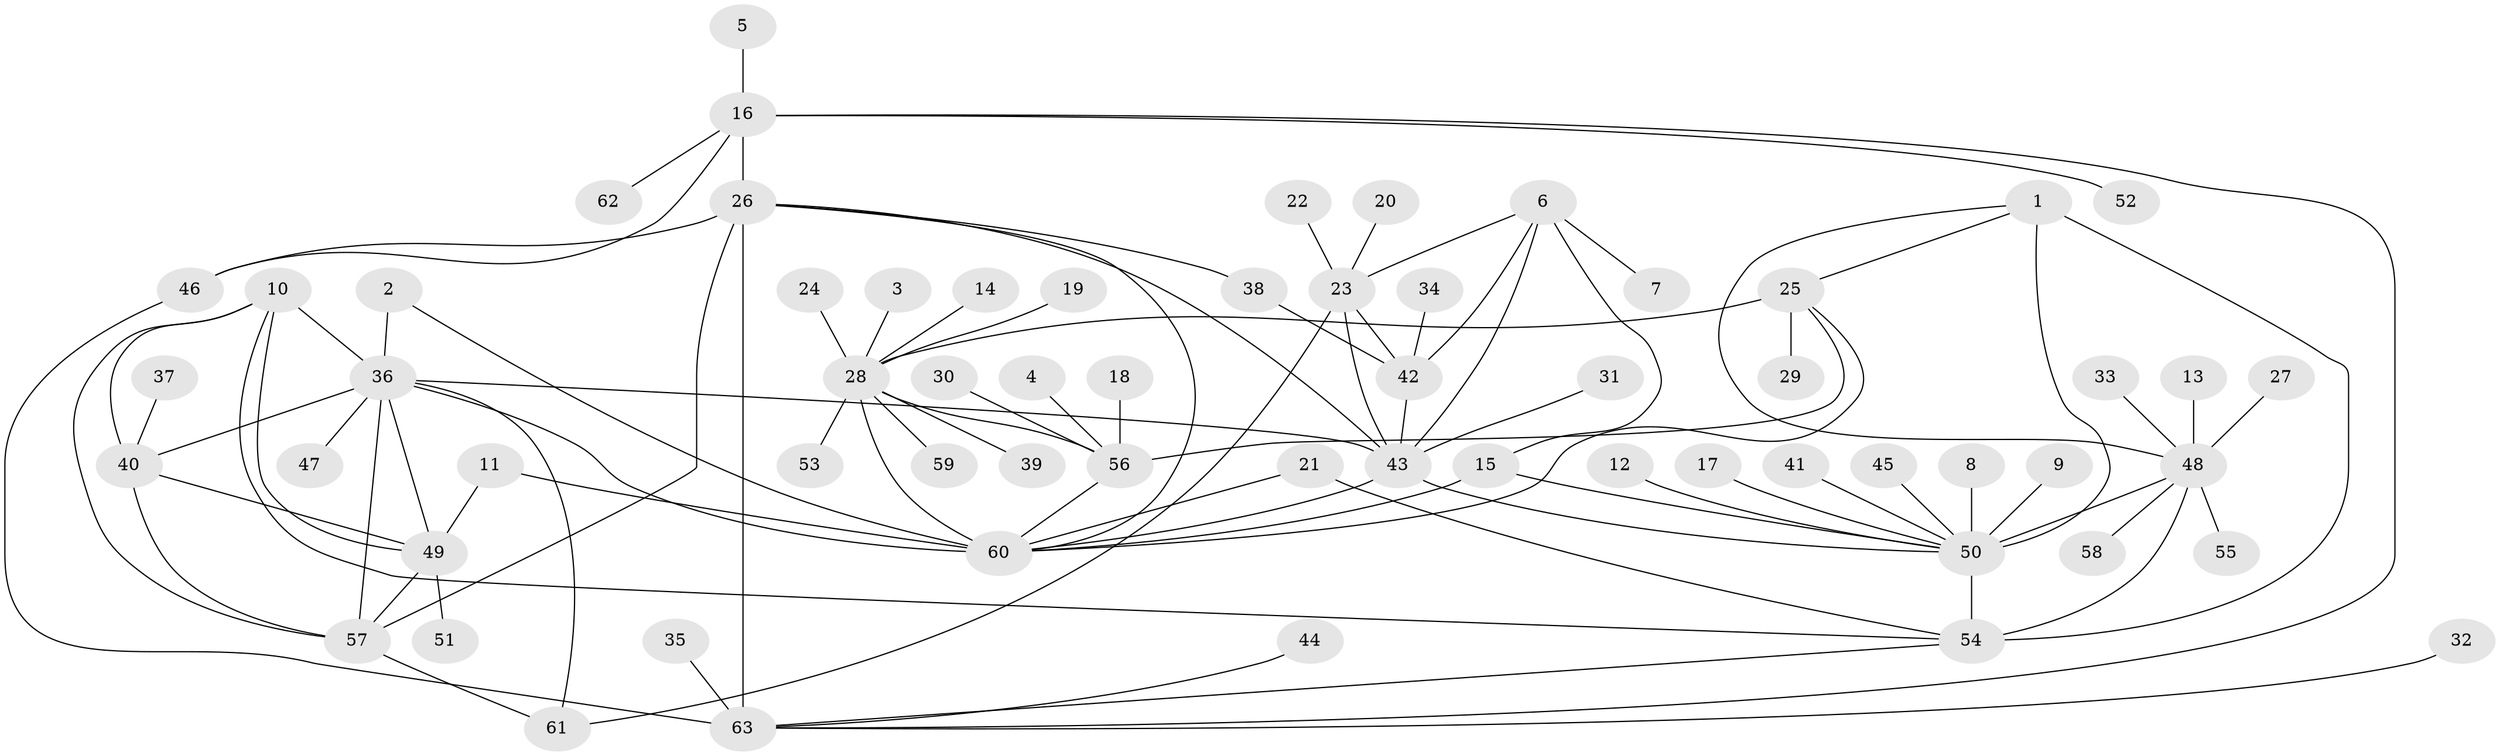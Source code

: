 // original degree distribution, {7: 0.032520325203252036, 6: 0.04878048780487805, 8: 0.04065040650406504, 12: 0.016260162601626018, 11: 0.016260162601626018, 10: 0.032520325203252036, 14: 0.008130081300813009, 9: 0.04065040650406504, 5: 0.008130081300813009, 2: 0.11382113821138211, 1: 0.6016260162601627, 3: 0.032520325203252036, 4: 0.008130081300813009}
// Generated by graph-tools (version 1.1) at 2025/02/03/09/25 03:02:36]
// undirected, 63 vertices, 94 edges
graph export_dot {
graph [start="1"]
  node [color=gray90,style=filled];
  1;
  2;
  3;
  4;
  5;
  6;
  7;
  8;
  9;
  10;
  11;
  12;
  13;
  14;
  15;
  16;
  17;
  18;
  19;
  20;
  21;
  22;
  23;
  24;
  25;
  26;
  27;
  28;
  29;
  30;
  31;
  32;
  33;
  34;
  35;
  36;
  37;
  38;
  39;
  40;
  41;
  42;
  43;
  44;
  45;
  46;
  47;
  48;
  49;
  50;
  51;
  52;
  53;
  54;
  55;
  56;
  57;
  58;
  59;
  60;
  61;
  62;
  63;
  1 -- 25 [weight=1.0];
  1 -- 48 [weight=1.0];
  1 -- 50 [weight=2.0];
  1 -- 54 [weight=2.0];
  2 -- 36 [weight=1.0];
  2 -- 60 [weight=1.0];
  3 -- 28 [weight=1.0];
  4 -- 56 [weight=1.0];
  5 -- 16 [weight=1.0];
  6 -- 7 [weight=1.0];
  6 -- 15 [weight=1.0];
  6 -- 23 [weight=2.0];
  6 -- 42 [weight=2.0];
  6 -- 43 [weight=4.0];
  8 -- 50 [weight=1.0];
  9 -- 50 [weight=1.0];
  10 -- 36 [weight=1.0];
  10 -- 40 [weight=2.0];
  10 -- 49 [weight=1.0];
  10 -- 54 [weight=1.0];
  10 -- 57 [weight=1.0];
  11 -- 49 [weight=1.0];
  11 -- 60 [weight=1.0];
  12 -- 50 [weight=1.0];
  13 -- 48 [weight=1.0];
  14 -- 28 [weight=1.0];
  15 -- 50 [weight=1.0];
  15 -- 60 [weight=1.0];
  16 -- 26 [weight=3.0];
  16 -- 46 [weight=1.0];
  16 -- 52 [weight=1.0];
  16 -- 62 [weight=1.0];
  16 -- 63 [weight=1.0];
  17 -- 50 [weight=1.0];
  18 -- 56 [weight=1.0];
  19 -- 28 [weight=1.0];
  20 -- 23 [weight=1.0];
  21 -- 54 [weight=1.0];
  21 -- 60 [weight=1.0];
  22 -- 23 [weight=1.0];
  23 -- 42 [weight=1.0];
  23 -- 43 [weight=2.0];
  23 -- 61 [weight=1.0];
  24 -- 28 [weight=1.0];
  25 -- 28 [weight=3.0];
  25 -- 29 [weight=1.0];
  25 -- 56 [weight=1.0];
  25 -- 60 [weight=1.0];
  26 -- 38 [weight=1.0];
  26 -- 43 [weight=1.0];
  26 -- 46 [weight=3.0];
  26 -- 57 [weight=1.0];
  26 -- 60 [weight=1.0];
  26 -- 63 [weight=3.0];
  27 -- 48 [weight=1.0];
  28 -- 39 [weight=1.0];
  28 -- 53 [weight=1.0];
  28 -- 56 [weight=3.0];
  28 -- 59 [weight=1.0];
  28 -- 60 [weight=3.0];
  30 -- 56 [weight=1.0];
  31 -- 43 [weight=1.0];
  32 -- 63 [weight=1.0];
  33 -- 48 [weight=1.0];
  34 -- 42 [weight=1.0];
  35 -- 63 [weight=1.0];
  36 -- 40 [weight=2.0];
  36 -- 43 [weight=1.0];
  36 -- 47 [weight=1.0];
  36 -- 49 [weight=1.0];
  36 -- 57 [weight=1.0];
  36 -- 60 [weight=1.0];
  36 -- 61 [weight=1.0];
  37 -- 40 [weight=1.0];
  38 -- 42 [weight=1.0];
  40 -- 49 [weight=2.0];
  40 -- 57 [weight=2.0];
  41 -- 50 [weight=1.0];
  42 -- 43 [weight=2.0];
  43 -- 50 [weight=1.0];
  43 -- 60 [weight=1.0];
  44 -- 63 [weight=1.0];
  45 -- 50 [weight=1.0];
  46 -- 63 [weight=1.0];
  48 -- 50 [weight=2.0];
  48 -- 54 [weight=2.0];
  48 -- 55 [weight=1.0];
  48 -- 58 [weight=1.0];
  49 -- 51 [weight=1.0];
  49 -- 57 [weight=1.0];
  50 -- 54 [weight=4.0];
  54 -- 63 [weight=1.0];
  56 -- 60 [weight=1.0];
  57 -- 61 [weight=1.0];
}

